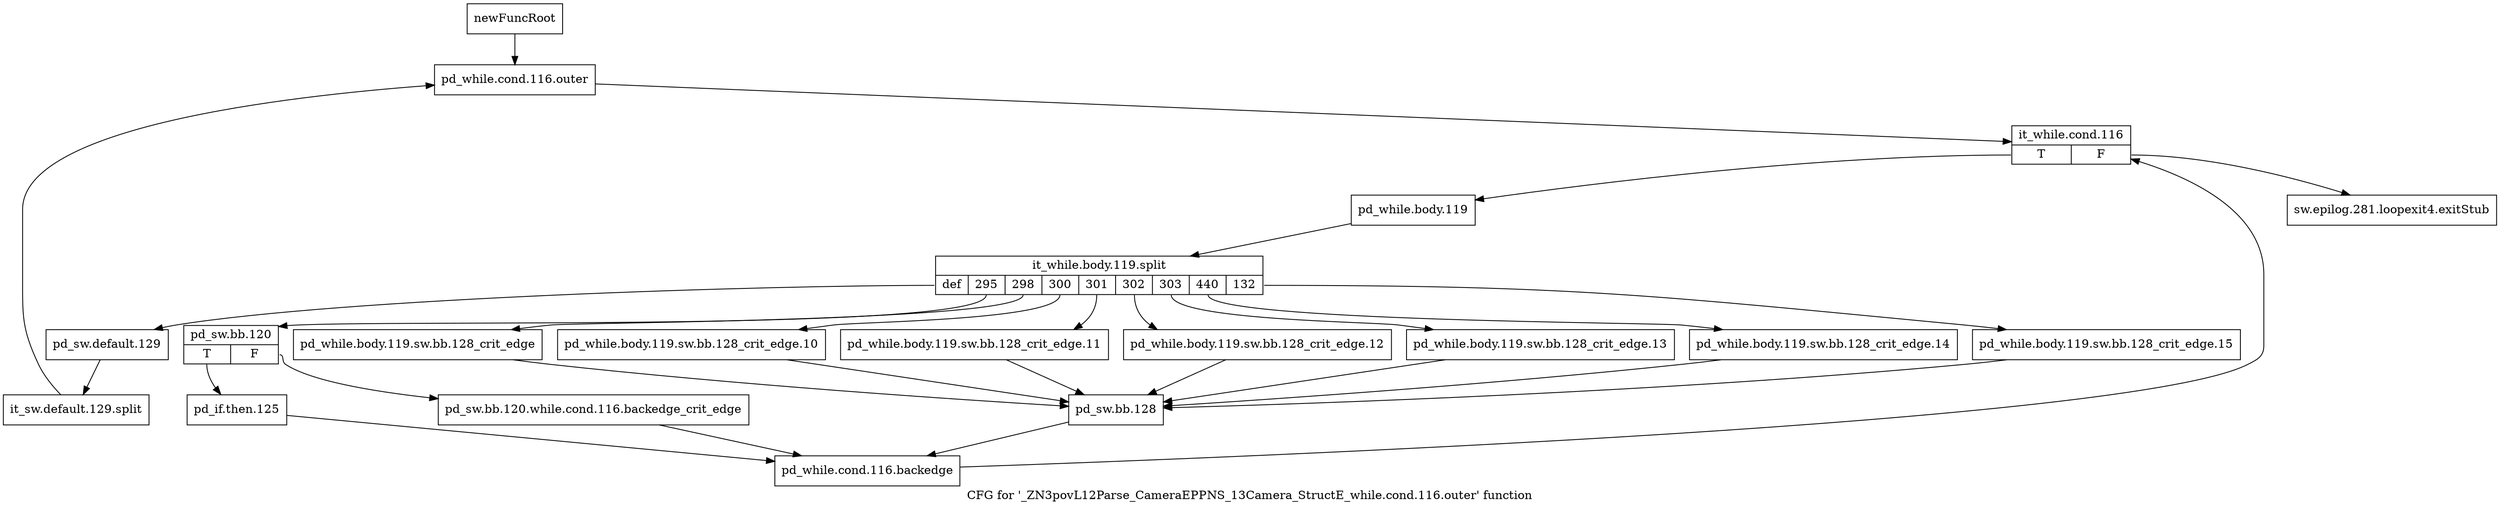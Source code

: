 digraph "CFG for '_ZN3povL12Parse_CameraEPPNS_13Camera_StructE_while.cond.116.outer' function" {
	label="CFG for '_ZN3povL12Parse_CameraEPPNS_13Camera_StructE_while.cond.116.outer' function";

	Node0x27fe310 [shape=record,label="{newFuncRoot}"];
	Node0x27fe310 -> Node0x2800590;
	Node0x2800540 [shape=record,label="{sw.epilog.281.loopexit4.exitStub}"];
	Node0x2800590 [shape=record,label="{pd_while.cond.116.outer}"];
	Node0x2800590 -> Node0x28005e0;
	Node0x28005e0 [shape=record,label="{it_while.cond.116|{<s0>T|<s1>F}}"];
	Node0x28005e0:s0 -> Node0x2800630;
	Node0x28005e0:s1 -> Node0x2800540;
	Node0x2800630 [shape=record,label="{pd_while.body.119}"];
	Node0x2800630 -> Node0x37ccec0;
	Node0x37ccec0 [shape=record,label="{it_while.body.119.split|{<s0>def|<s1>295|<s2>298|<s3>300|<s4>301|<s5>302|<s6>303|<s7>440|<s8>132}}"];
	Node0x37ccec0:s0 -> Node0x2800a40;
	Node0x37ccec0:s1 -> Node0x2800900;
	Node0x37ccec0:s2 -> Node0x2800860;
	Node0x37ccec0:s3 -> Node0x2800810;
	Node0x37ccec0:s4 -> Node0x28007c0;
	Node0x37ccec0:s5 -> Node0x2800770;
	Node0x37ccec0:s6 -> Node0x2800720;
	Node0x37ccec0:s7 -> Node0x28006d0;
	Node0x37ccec0:s8 -> Node0x2800680;
	Node0x2800680 [shape=record,label="{pd_while.body.119.sw.bb.128_crit_edge.15}"];
	Node0x2800680 -> Node0x28008b0;
	Node0x28006d0 [shape=record,label="{pd_while.body.119.sw.bb.128_crit_edge.14}"];
	Node0x28006d0 -> Node0x28008b0;
	Node0x2800720 [shape=record,label="{pd_while.body.119.sw.bb.128_crit_edge.13}"];
	Node0x2800720 -> Node0x28008b0;
	Node0x2800770 [shape=record,label="{pd_while.body.119.sw.bb.128_crit_edge.12}"];
	Node0x2800770 -> Node0x28008b0;
	Node0x28007c0 [shape=record,label="{pd_while.body.119.sw.bb.128_crit_edge.11}"];
	Node0x28007c0 -> Node0x28008b0;
	Node0x2800810 [shape=record,label="{pd_while.body.119.sw.bb.128_crit_edge.10}"];
	Node0x2800810 -> Node0x28008b0;
	Node0x2800860 [shape=record,label="{pd_while.body.119.sw.bb.128_crit_edge}"];
	Node0x2800860 -> Node0x28008b0;
	Node0x28008b0 [shape=record,label="{pd_sw.bb.128}"];
	Node0x28008b0 -> Node0x28009f0;
	Node0x2800900 [shape=record,label="{pd_sw.bb.120|{<s0>T|<s1>F}}"];
	Node0x2800900:s0 -> Node0x28009a0;
	Node0x2800900:s1 -> Node0x2800950;
	Node0x2800950 [shape=record,label="{pd_sw.bb.120.while.cond.116.backedge_crit_edge}"];
	Node0x2800950 -> Node0x28009f0;
	Node0x28009a0 [shape=record,label="{pd_if.then.125}"];
	Node0x28009a0 -> Node0x28009f0;
	Node0x28009f0 [shape=record,label="{pd_while.cond.116.backedge}"];
	Node0x28009f0 -> Node0x28005e0;
	Node0x2800a40 [shape=record,label="{pd_sw.default.129}"];
	Node0x2800a40 -> Node0x26c06c0;
	Node0x26c06c0 [shape=record,label="{it_sw.default.129.split}"];
	Node0x26c06c0 -> Node0x2800590;
}
